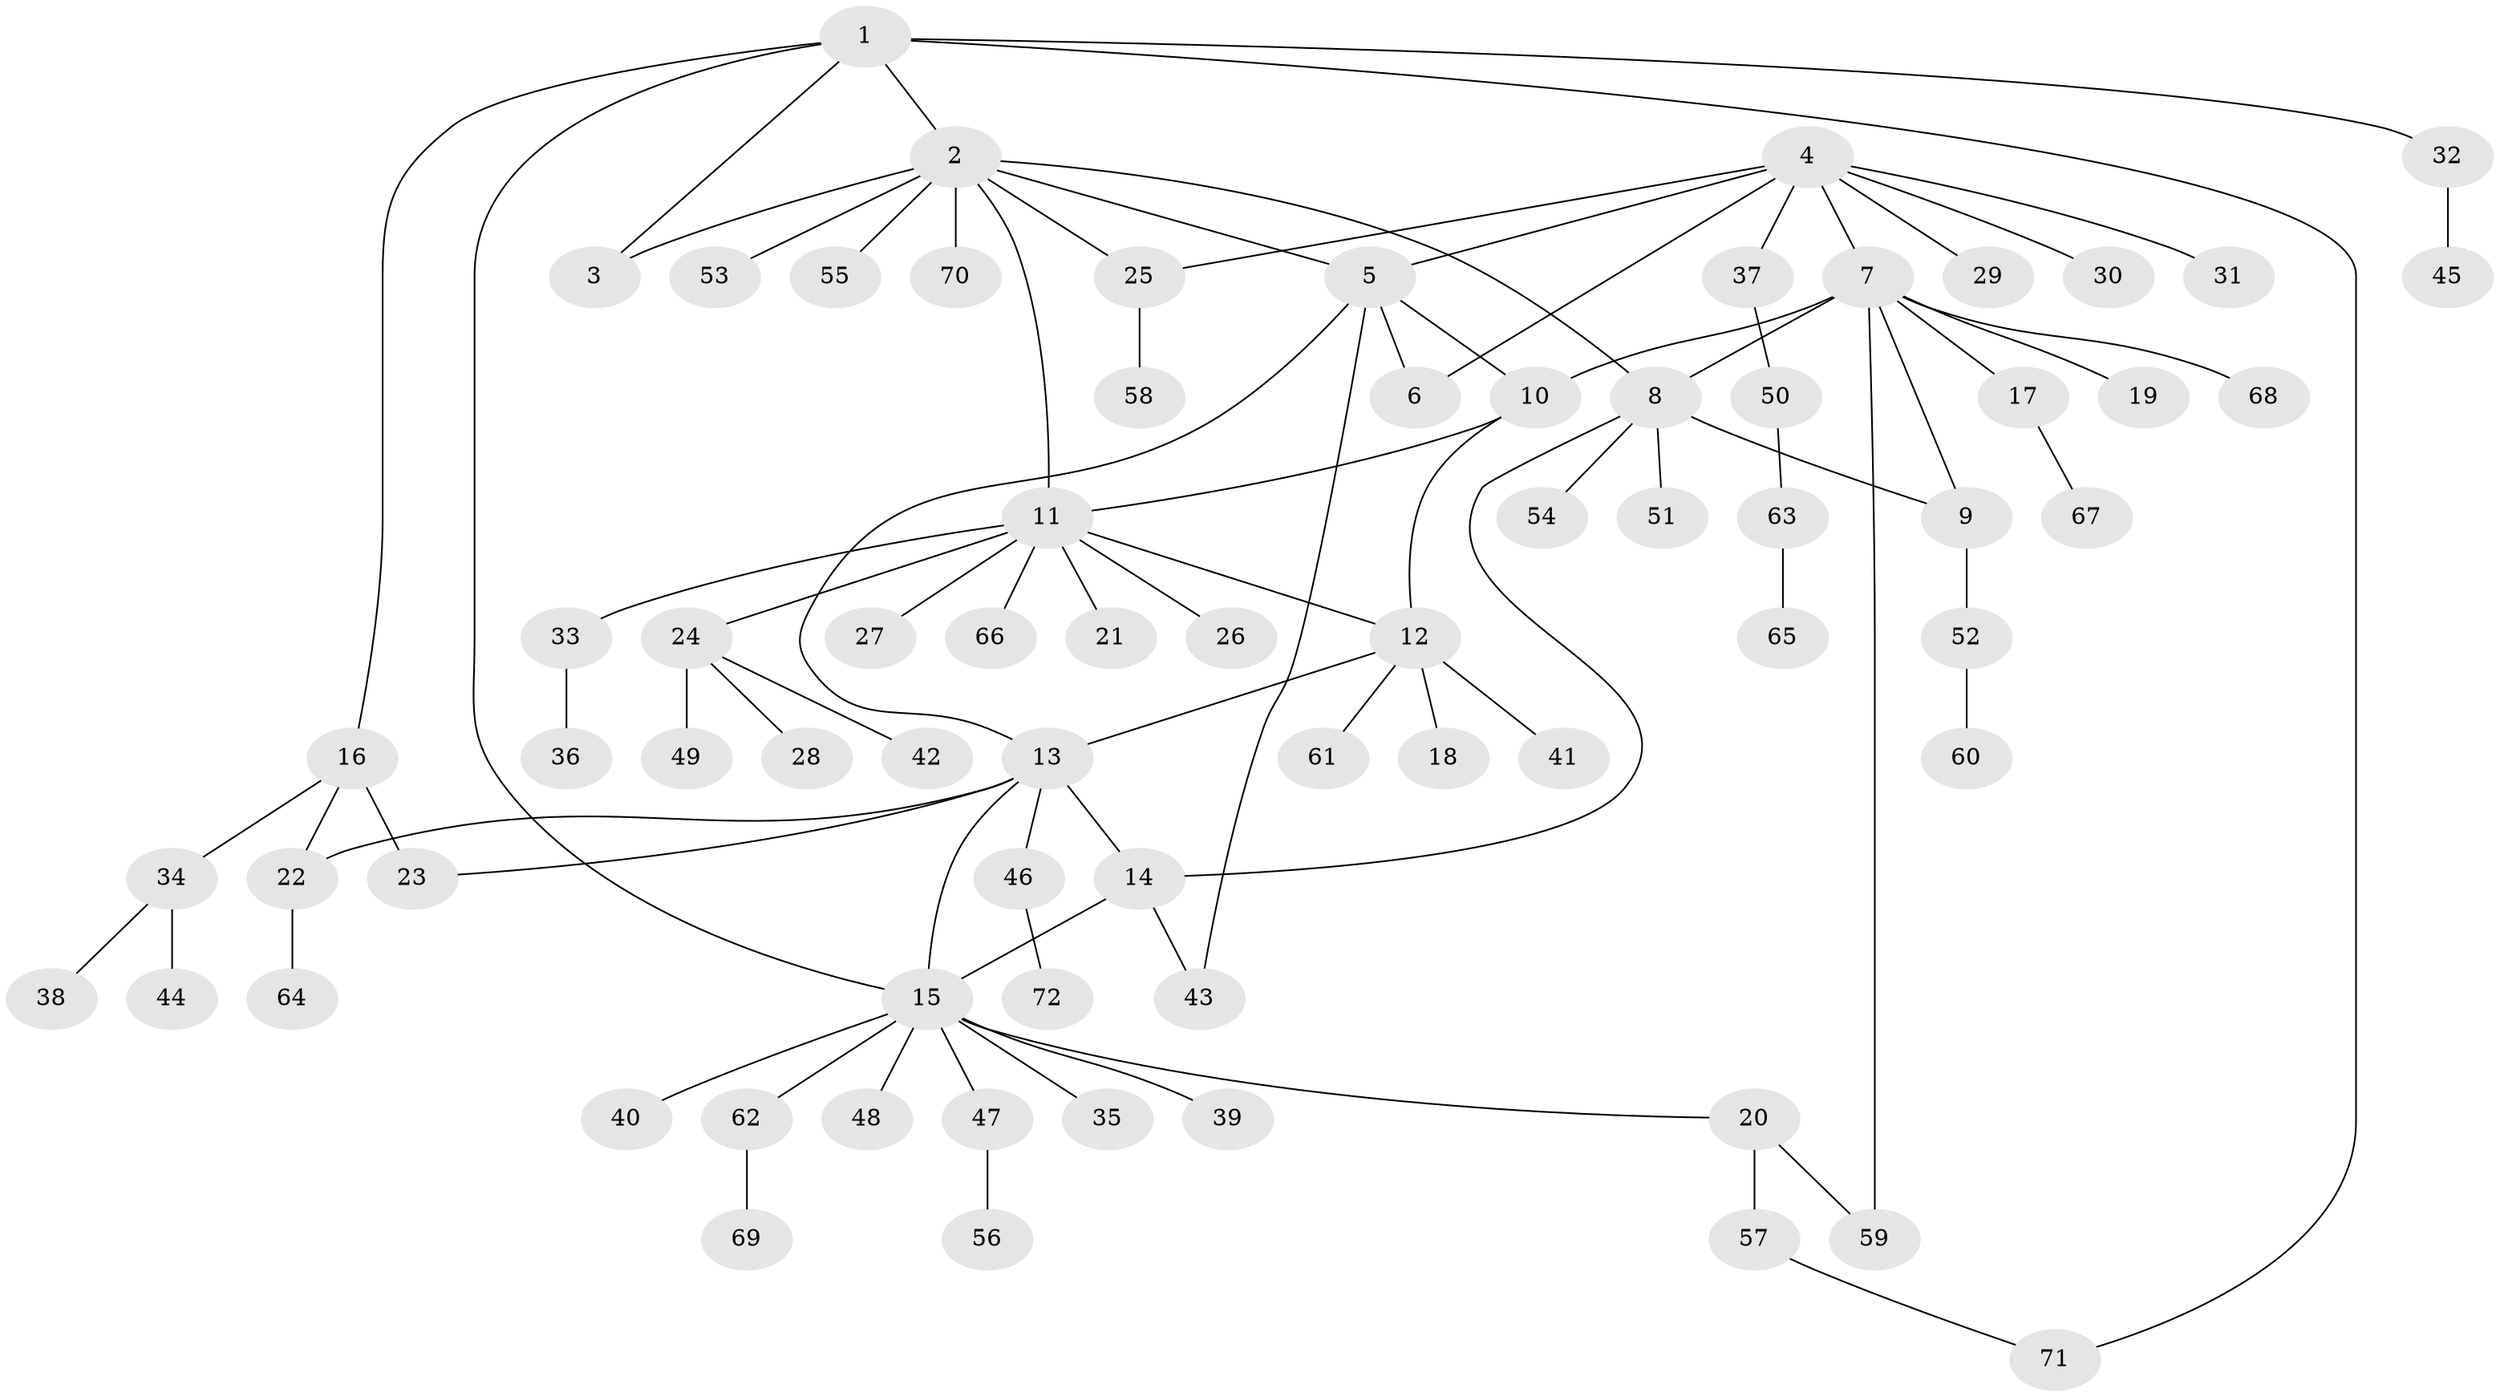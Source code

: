 // Generated by graph-tools (version 1.1) at 2025/26/03/09/25 03:26:36]
// undirected, 72 vertices, 88 edges
graph export_dot {
graph [start="1"]
  node [color=gray90,style=filled];
  1;
  2;
  3;
  4;
  5;
  6;
  7;
  8;
  9;
  10;
  11;
  12;
  13;
  14;
  15;
  16;
  17;
  18;
  19;
  20;
  21;
  22;
  23;
  24;
  25;
  26;
  27;
  28;
  29;
  30;
  31;
  32;
  33;
  34;
  35;
  36;
  37;
  38;
  39;
  40;
  41;
  42;
  43;
  44;
  45;
  46;
  47;
  48;
  49;
  50;
  51;
  52;
  53;
  54;
  55;
  56;
  57;
  58;
  59;
  60;
  61;
  62;
  63;
  64;
  65;
  66;
  67;
  68;
  69;
  70;
  71;
  72;
  1 -- 2;
  1 -- 3;
  1 -- 15;
  1 -- 16;
  1 -- 32;
  1 -- 71;
  2 -- 3;
  2 -- 5;
  2 -- 8;
  2 -- 11;
  2 -- 25;
  2 -- 53;
  2 -- 55;
  2 -- 70;
  4 -- 5;
  4 -- 6;
  4 -- 7;
  4 -- 25;
  4 -- 29;
  4 -- 30;
  4 -- 31;
  4 -- 37;
  5 -- 6;
  5 -- 10;
  5 -- 13;
  5 -- 43;
  7 -- 8;
  7 -- 9;
  7 -- 10;
  7 -- 17;
  7 -- 19;
  7 -- 59;
  7 -- 68;
  8 -- 9;
  8 -- 14;
  8 -- 51;
  8 -- 54;
  9 -- 52;
  10 -- 11;
  10 -- 12;
  11 -- 12;
  11 -- 21;
  11 -- 24;
  11 -- 26;
  11 -- 27;
  11 -- 33;
  11 -- 66;
  12 -- 13;
  12 -- 18;
  12 -- 41;
  12 -- 61;
  13 -- 14;
  13 -- 15;
  13 -- 22;
  13 -- 23;
  13 -- 46;
  14 -- 15;
  14 -- 43;
  15 -- 20;
  15 -- 35;
  15 -- 39;
  15 -- 40;
  15 -- 47;
  15 -- 48;
  15 -- 62;
  16 -- 22;
  16 -- 23;
  16 -- 34;
  17 -- 67;
  20 -- 57;
  20 -- 59;
  22 -- 64;
  24 -- 28;
  24 -- 42;
  24 -- 49;
  25 -- 58;
  32 -- 45;
  33 -- 36;
  34 -- 38;
  34 -- 44;
  37 -- 50;
  46 -- 72;
  47 -- 56;
  50 -- 63;
  52 -- 60;
  57 -- 71;
  62 -- 69;
  63 -- 65;
}

